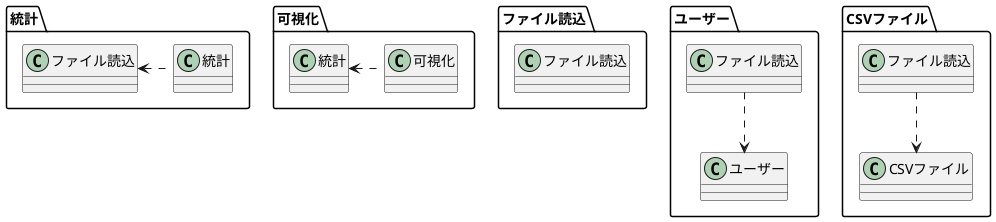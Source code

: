 @startuml

package ファイル読込 {
    class ファイル読込
}

package 統計 {
    class 統計
    ファイル読込 <. 統計
}

package 可視化 {
    class 可視化
    統計 <. 可視化
}

package ユーザー {
    class ユーザー
    ファイル読込 ..> ユーザー
}

package CSVファイル {
    class CSVファイル
    ファイル読込 ..> CSVファイル
}

@enduml
